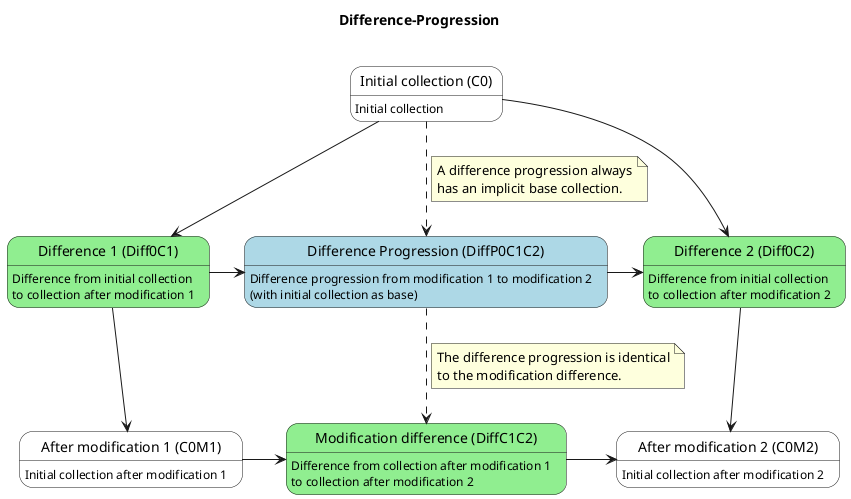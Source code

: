 @startuml
title Difference-Progression\n

'States
state "Initial collection (C0)" as C0 #white: Initial collection

state "After modification 1 (C0M1)" as C0M1 #white: Initial collection after modification 1

state "After modification 2 (C0M2)" as C0M2 #white: Initial collection after modification 2

state "Difference 1 (Diff0C1)" as Diff0C1 #lightgreen: Difference from initial collection
Diff0C1: to collection after modification 1

state "Difference 2 (Diff0C2)" as Diff0C2 #lightgreen: Difference from initial collection
Diff0C2: to collection after modification 2

state "Modification difference (DiffC1C2)" as DiffC1C2 #lightgreen: Difference from collection after modification 1
DiffC1C2: to collection after modification 2

state "Difference Progression (DiffP0C1C2)" as DiffP0C1C2 #lightblue: Difference progression from modification 1 to modification 2
DiffP0C1C2: (with initial collection as base)


'Edges
C0 --> Diff0C1
C0 --> Diff0C2

Diff0C1 --> C0M1
Diff0C2 --> C0M2

Diff0C1 -> DiffP0C1C2
DiffP0C1C2 -> Diff0C2
C0 -[dashed]-> DiffP0C1C2
note on link
A difference progression always
has an implicit base collection.
end note
DiffP0C1C2 -[dashed]-> DiffC1C2
note on link
The difference progression is identical
to the modification difference.
end note

C0M1 -> DiffC1C2
DiffC1C2 -> C0M2
@enduml